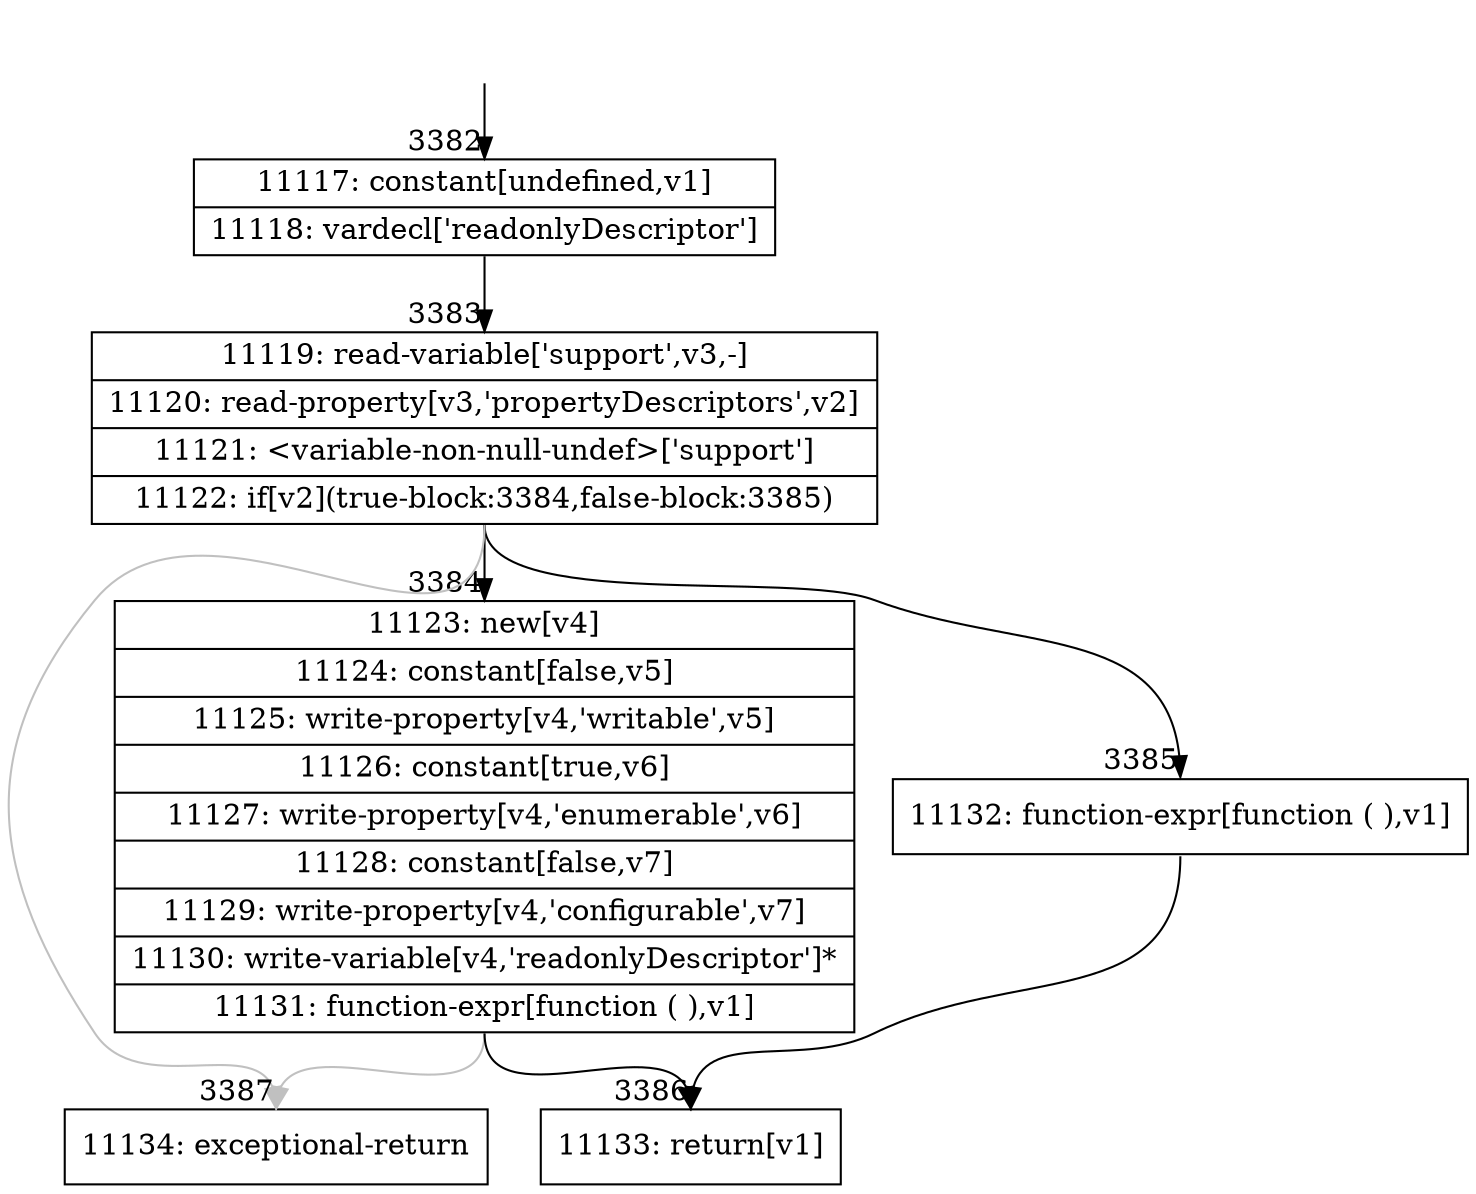 digraph {
rankdir="TD"
BB_entry266[shape=none,label=""];
BB_entry266 -> BB3382 [tailport=s, headport=n, headlabel="    3382"]
BB3382 [shape=record label="{11117: constant[undefined,v1]|11118: vardecl['readonlyDescriptor']}" ] 
BB3382 -> BB3383 [tailport=s, headport=n, headlabel="      3383"]
BB3383 [shape=record label="{11119: read-variable['support',v3,-]|11120: read-property[v3,'propertyDescriptors',v2]|11121: \<variable-non-null-undef\>['support']|11122: if[v2](true-block:3384,false-block:3385)}" ] 
BB3383 -> BB3384 [tailport=s, headport=n, headlabel="      3384"]
BB3383 -> BB3385 [tailport=s, headport=n, headlabel="      3385"]
BB3383 -> BB3387 [tailport=s, headport=n, color=gray, headlabel="      3387"]
BB3384 [shape=record label="{11123: new[v4]|11124: constant[false,v5]|11125: write-property[v4,'writable',v5]|11126: constant[true,v6]|11127: write-property[v4,'enumerable',v6]|11128: constant[false,v7]|11129: write-property[v4,'configurable',v7]|11130: write-variable[v4,'readonlyDescriptor']*|11131: function-expr[function ( ),v1]}" ] 
BB3384 -> BB3386 [tailport=s, headport=n, headlabel="      3386"]
BB3384 -> BB3387 [tailport=s, headport=n, color=gray]
BB3385 [shape=record label="{11132: function-expr[function ( ),v1]}" ] 
BB3385 -> BB3386 [tailport=s, headport=n]
BB3386 [shape=record label="{11133: return[v1]}" ] 
BB3387 [shape=record label="{11134: exceptional-return}" ] 
//#$~ 2955
}
